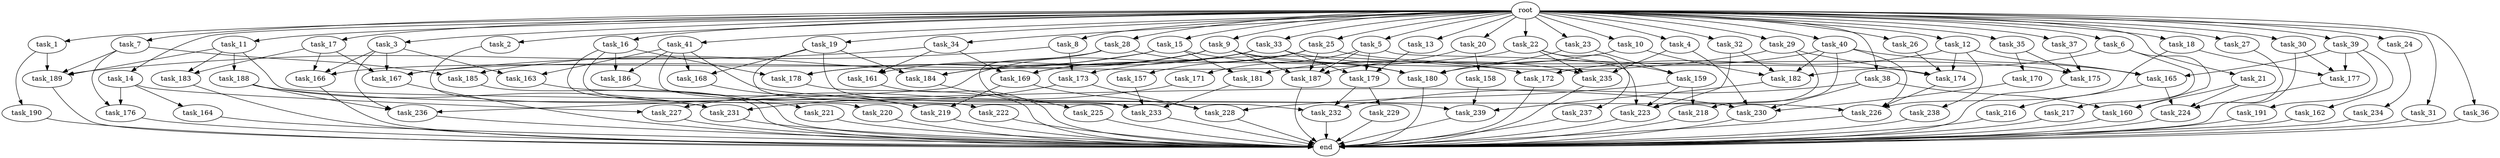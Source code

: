 digraph G {
  root [size="0.000000"];
  task_1 [size="10.240000"];
  task_2 [size="10.240000"];
  task_3 [size="10.240000"];
  task_4 [size="10.240000"];
  task_5 [size="10.240000"];
  task_6 [size="10.240000"];
  task_7 [size="10.240000"];
  task_8 [size="10.240000"];
  task_9 [size="10.240000"];
  task_10 [size="10.240000"];
  task_11 [size="10.240000"];
  task_12 [size="10.240000"];
  task_13 [size="10.240000"];
  task_14 [size="10.240000"];
  task_15 [size="10.240000"];
  task_16 [size="10.240000"];
  task_17 [size="10.240000"];
  task_18 [size="10.240000"];
  task_19 [size="10.240000"];
  task_20 [size="10.240000"];
  task_21 [size="10.240000"];
  task_22 [size="10.240000"];
  task_23 [size="10.240000"];
  task_24 [size="10.240000"];
  task_25 [size="10.240000"];
  task_26 [size="10.240000"];
  task_27 [size="10.240000"];
  task_28 [size="10.240000"];
  task_29 [size="10.240000"];
  task_30 [size="10.240000"];
  task_31 [size="10.240000"];
  task_32 [size="10.240000"];
  task_33 [size="10.240000"];
  task_34 [size="10.240000"];
  task_35 [size="10.240000"];
  task_36 [size="10.240000"];
  task_37 [size="10.240000"];
  task_38 [size="10.240000"];
  task_39 [size="10.240000"];
  task_40 [size="10.240000"];
  task_41 [size="10.240000"];
  task_157 [size="343597383.680000"];
  task_158 [size="1374389534.720000"];
  task_159 [size="3865470566.400000"];
  task_160 [size="1889785610.240000"];
  task_161 [size="14087492730.880001"];
  task_162 [size="8589934592.000000"];
  task_163 [size="1116691496.960000"];
  task_164 [size="5497558138.880000"];
  task_165 [size="10136122818.559999"];
  task_166 [size="2920577761.280000"];
  task_167 [size="3693671874.560000"];
  task_168 [size="8933531975.680000"];
  task_169 [size="7988639170.560000"];
  task_170 [size="1374389534.720000"];
  task_171 [size="6957847019.520000"];
  task_172 [size="7730941132.800000"];
  task_173 [size="2147483648.000000"];
  task_174 [size="11510512353.280001"];
  task_175 [size="3865470566.400000"];
  task_176 [size="5841155522.560000"];
  task_177 [size="13142599925.760000"];
  task_178 [size="16922171146.240000"];
  task_179 [size="10479720202.240000"];
  task_180 [size="13829794693.120001"];
  task_181 [size="7301444403.200000"];
  task_182 [size="2233382993.920000"];
  task_183 [size="1116691496.960000"];
  task_184 [size="19327352832.000000"];
  task_185 [size="7301444403.200000"];
  task_186 [size="1717986918.400000"];
  task_187 [size="17265768529.920002"];
  task_188 [size="343597383.680000"];
  task_189 [size="6957847019.520000"];
  task_190 [size="773094113.280000"];
  task_191 [size="8589934592.000000"];
  task_216 [size="8589934592.000000"];
  task_217 [size="343597383.680000"];
  task_218 [size="2920577761.280000"];
  task_219 [size="16664473108.480000"];
  task_220 [size="1374389534.720000"];
  task_221 [size="1374389534.720000"];
  task_222 [size="8589934592.000000"];
  task_223 [size="10651518894.080000"];
  task_224 [size="19069654794.240002"];
  task_225 [size="6957847019.520000"];
  task_226 [size="1803886264.320000"];
  task_227 [size="12455405158.400000"];
  task_228 [size="9448928051.200001"];
  task_229 [size="4209067950.080000"];
  task_230 [size="7387343749.120000"];
  task_231 [size="10737418240.000000"];
  task_232 [size="5325759447.040000"];
  task_233 [size="22763326668.799999"];
  task_234 [size="343597383.680000"];
  task_235 [size="6012954214.400001"];
  task_236 [size="5068061409.280000"];
  task_237 [size="773094113.280000"];
  task_238 [size="773094113.280000"];
  task_239 [size="9448928051.200001"];
  end [size="0.000000"];

  root -> task_1 [size="1.000000"];
  root -> task_2 [size="1.000000"];
  root -> task_3 [size="1.000000"];
  root -> task_4 [size="1.000000"];
  root -> task_5 [size="1.000000"];
  root -> task_6 [size="1.000000"];
  root -> task_7 [size="1.000000"];
  root -> task_8 [size="1.000000"];
  root -> task_9 [size="1.000000"];
  root -> task_10 [size="1.000000"];
  root -> task_11 [size="1.000000"];
  root -> task_12 [size="1.000000"];
  root -> task_13 [size="1.000000"];
  root -> task_14 [size="1.000000"];
  root -> task_15 [size="1.000000"];
  root -> task_16 [size="1.000000"];
  root -> task_17 [size="1.000000"];
  root -> task_18 [size="1.000000"];
  root -> task_19 [size="1.000000"];
  root -> task_20 [size="1.000000"];
  root -> task_21 [size="1.000000"];
  root -> task_22 [size="1.000000"];
  root -> task_23 [size="1.000000"];
  root -> task_24 [size="1.000000"];
  root -> task_25 [size="1.000000"];
  root -> task_26 [size="1.000000"];
  root -> task_27 [size="1.000000"];
  root -> task_28 [size="1.000000"];
  root -> task_29 [size="1.000000"];
  root -> task_30 [size="1.000000"];
  root -> task_31 [size="1.000000"];
  root -> task_32 [size="1.000000"];
  root -> task_33 [size="1.000000"];
  root -> task_34 [size="1.000000"];
  root -> task_35 [size="1.000000"];
  root -> task_36 [size="1.000000"];
  root -> task_37 [size="1.000000"];
  root -> task_38 [size="1.000000"];
  root -> task_39 [size="1.000000"];
  root -> task_40 [size="1.000000"];
  root -> task_41 [size="1.000000"];
  task_1 -> task_189 [size="75497472.000000"];
  task_1 -> task_190 [size="75497472.000000"];
  task_2 -> task_231 [size="536870912.000000"];
  task_3 -> task_163 [size="75497472.000000"];
  task_3 -> task_166 [size="75497472.000000"];
  task_3 -> task_167 [size="75497472.000000"];
  task_3 -> task_236 [size="75497472.000000"];
  task_4 -> task_230 [size="301989888.000000"];
  task_4 -> task_235 [size="301989888.000000"];
  task_5 -> task_171 [size="679477248.000000"];
  task_5 -> task_179 [size="679477248.000000"];
  task_5 -> task_187 [size="679477248.000000"];
  task_5 -> task_223 [size="679477248.000000"];
  task_6 -> task_160 [size="33554432.000000"];
  task_6 -> task_182 [size="33554432.000000"];
  task_6 -> task_217 [size="33554432.000000"];
  task_7 -> task_176 [size="33554432.000000"];
  task_7 -> task_185 [size="33554432.000000"];
  task_7 -> task_189 [size="33554432.000000"];
  task_8 -> task_167 [size="134217728.000000"];
  task_8 -> task_173 [size="134217728.000000"];
  task_9 -> task_161 [size="838860800.000000"];
  task_9 -> task_174 [size="838860800.000000"];
  task_9 -> task_178 [size="838860800.000000"];
  task_9 -> task_180 [size="838860800.000000"];
  task_9 -> task_184 [size="838860800.000000"];
  task_9 -> task_187 [size="838860800.000000"];
  task_10 -> task_181 [size="33554432.000000"];
  task_10 -> task_182 [size="33554432.000000"];
  task_11 -> task_183 [size="33554432.000000"];
  task_11 -> task_188 [size="33554432.000000"];
  task_11 -> task_189 [size="33554432.000000"];
  task_11 -> task_226 [size="33554432.000000"];
  task_12 -> task_165 [size="75497472.000000"];
  task_12 -> task_172 [size="75497472.000000"];
  task_12 -> task_174 [size="75497472.000000"];
  task_12 -> task_238 [size="75497472.000000"];
  task_13 -> task_179 [size="134217728.000000"];
  task_14 -> task_164 [size="536870912.000000"];
  task_14 -> task_176 [size="536870912.000000"];
  task_14 -> task_227 [size="536870912.000000"];
  task_15 -> task_172 [size="679477248.000000"];
  task_15 -> task_178 [size="679477248.000000"];
  task_15 -> task_181 [size="679477248.000000"];
  task_15 -> task_185 [size="679477248.000000"];
  task_16 -> task_178 [size="134217728.000000"];
  task_16 -> task_186 [size="134217728.000000"];
  task_16 -> task_220 [size="134217728.000000"];
  task_16 -> task_221 [size="134217728.000000"];
  task_17 -> task_166 [size="75497472.000000"];
  task_17 -> task_167 [size="75497472.000000"];
  task_17 -> task_183 [size="75497472.000000"];
  task_18 -> task_177 [size="33554432.000000"];
  task_18 -> task_226 [size="33554432.000000"];
  task_19 -> task_168 [size="838860800.000000"];
  task_19 -> task_184 [size="838860800.000000"];
  task_19 -> task_222 [size="838860800.000000"];
  task_19 -> task_233 [size="838860800.000000"];
  task_20 -> task_158 [size="134217728.000000"];
  task_20 -> task_187 [size="134217728.000000"];
  task_21 -> task_160 [size="75497472.000000"];
  task_21 -> task_224 [size="75497472.000000"];
  task_22 -> task_159 [size="75497472.000000"];
  task_22 -> task_167 [size="75497472.000000"];
  task_22 -> task_235 [size="75497472.000000"];
  task_22 -> task_237 [size="75497472.000000"];
  task_23 -> task_159 [size="301989888.000000"];
  task_23 -> task_180 [size="301989888.000000"];
  task_24 -> task_234 [size="33554432.000000"];
  task_25 -> task_157 [size="33554432.000000"];
  task_25 -> task_169 [size="33554432.000000"];
  task_25 -> task_175 [size="33554432.000000"];
  task_25 -> task_187 [size="33554432.000000"];
  task_26 -> task_174 [size="134217728.000000"];
  task_27 -> task_224 [size="536870912.000000"];
  task_28 -> task_166 [size="134217728.000000"];
  task_28 -> task_180 [size="134217728.000000"];
  task_28 -> task_233 [size="134217728.000000"];
  task_29 -> task_173 [size="75497472.000000"];
  task_29 -> task_174 [size="75497472.000000"];
  task_29 -> task_223 [size="75497472.000000"];
  task_30 -> task_177 [size="411041792.000000"];
  task_30 -> task_224 [size="411041792.000000"];
  task_31 -> end [size="1.000000"];
  task_32 -> task_182 [size="75497472.000000"];
  task_32 -> task_223 [size="75497472.000000"];
  task_33 -> task_169 [size="209715200.000000"];
  task_33 -> task_179 [size="209715200.000000"];
  task_33 -> task_184 [size="209715200.000000"];
  task_33 -> task_235 [size="209715200.000000"];
  task_33 -> task_236 [size="209715200.000000"];
  task_34 -> task_161 [size="536870912.000000"];
  task_34 -> task_169 [size="536870912.000000"];
  task_34 -> task_189 [size="536870912.000000"];
  task_35 -> task_170 [size="134217728.000000"];
  task_35 -> task_175 [size="134217728.000000"];
  task_36 -> end [size="1.000000"];
  task_37 -> task_175 [size="209715200.000000"];
  task_38 -> task_160 [size="75497472.000000"];
  task_38 -> task_230 [size="75497472.000000"];
  task_38 -> task_232 [size="75497472.000000"];
  task_39 -> task_162 [size="838860800.000000"];
  task_39 -> task_165 [size="838860800.000000"];
  task_39 -> task_177 [size="838860800.000000"];
  task_39 -> task_191 [size="838860800.000000"];
  task_40 -> task_165 [size="75497472.000000"];
  task_40 -> task_180 [size="75497472.000000"];
  task_40 -> task_182 [size="75497472.000000"];
  task_40 -> task_218 [size="75497472.000000"];
  task_40 -> task_226 [size="75497472.000000"];
  task_41 -> task_163 [size="33554432.000000"];
  task_41 -> task_168 [size="33554432.000000"];
  task_41 -> task_186 [size="33554432.000000"];
  task_41 -> task_232 [size="33554432.000000"];
  task_41 -> task_239 [size="33554432.000000"];
  task_157 -> task_233 [size="838860800.000000"];
  task_158 -> task_239 [size="209715200.000000"];
  task_159 -> task_218 [size="209715200.000000"];
  task_159 -> task_223 [size="209715200.000000"];
  task_159 -> task_228 [size="209715200.000000"];
  task_160 -> end [size="1.000000"];
  task_161 -> end [size="1.000000"];
  task_162 -> end [size="1.000000"];
  task_163 -> end [size="1.000000"];
  task_164 -> end [size="1.000000"];
  task_165 -> task_216 [size="838860800.000000"];
  task_165 -> task_224 [size="838860800.000000"];
  task_166 -> end [size="1.000000"];
  task_167 -> end [size="1.000000"];
  task_168 -> task_219 [size="679477248.000000"];
  task_169 -> task_219 [size="411041792.000000"];
  task_169 -> task_228 [size="411041792.000000"];
  task_170 -> task_230 [size="134217728.000000"];
  task_171 -> task_227 [size="679477248.000000"];
  task_172 -> end [size="1.000000"];
  task_173 -> task_228 [size="301989888.000000"];
  task_173 -> task_231 [size="301989888.000000"];
  task_174 -> task_226 [size="33554432.000000"];
  task_175 -> end [size="1.000000"];
  task_176 -> end [size="1.000000"];
  task_177 -> end [size="1.000000"];
  task_178 -> end [size="1.000000"];
  task_179 -> task_229 [size="411041792.000000"];
  task_179 -> task_232 [size="411041792.000000"];
  task_180 -> end [size="1.000000"];
  task_181 -> task_233 [size="411041792.000000"];
  task_182 -> task_239 [size="679477248.000000"];
  task_183 -> end [size="1.000000"];
  task_184 -> task_225 [size="679477248.000000"];
  task_185 -> end [size="1.000000"];
  task_186 -> task_219 [size="536870912.000000"];
  task_187 -> end [size="1.000000"];
  task_188 -> task_230 [size="209715200.000000"];
  task_188 -> task_231 [size="209715200.000000"];
  task_188 -> task_236 [size="209715200.000000"];
  task_189 -> end [size="1.000000"];
  task_190 -> end [size="1.000000"];
  task_191 -> end [size="1.000000"];
  task_216 -> end [size="1.000000"];
  task_217 -> end [size="1.000000"];
  task_218 -> end [size="1.000000"];
  task_219 -> end [size="1.000000"];
  task_220 -> end [size="1.000000"];
  task_221 -> end [size="1.000000"];
  task_222 -> end [size="1.000000"];
  task_223 -> end [size="1.000000"];
  task_224 -> end [size="1.000000"];
  task_225 -> end [size="1.000000"];
  task_226 -> end [size="1.000000"];
  task_227 -> end [size="1.000000"];
  task_228 -> end [size="1.000000"];
  task_229 -> end [size="1.000000"];
  task_230 -> end [size="1.000000"];
  task_231 -> end [size="1.000000"];
  task_232 -> end [size="1.000000"];
  task_233 -> end [size="1.000000"];
  task_234 -> end [size="1.000000"];
  task_235 -> end [size="1.000000"];
  task_236 -> end [size="1.000000"];
  task_237 -> end [size="1.000000"];
  task_238 -> end [size="1.000000"];
  task_239 -> end [size="1.000000"];
}
